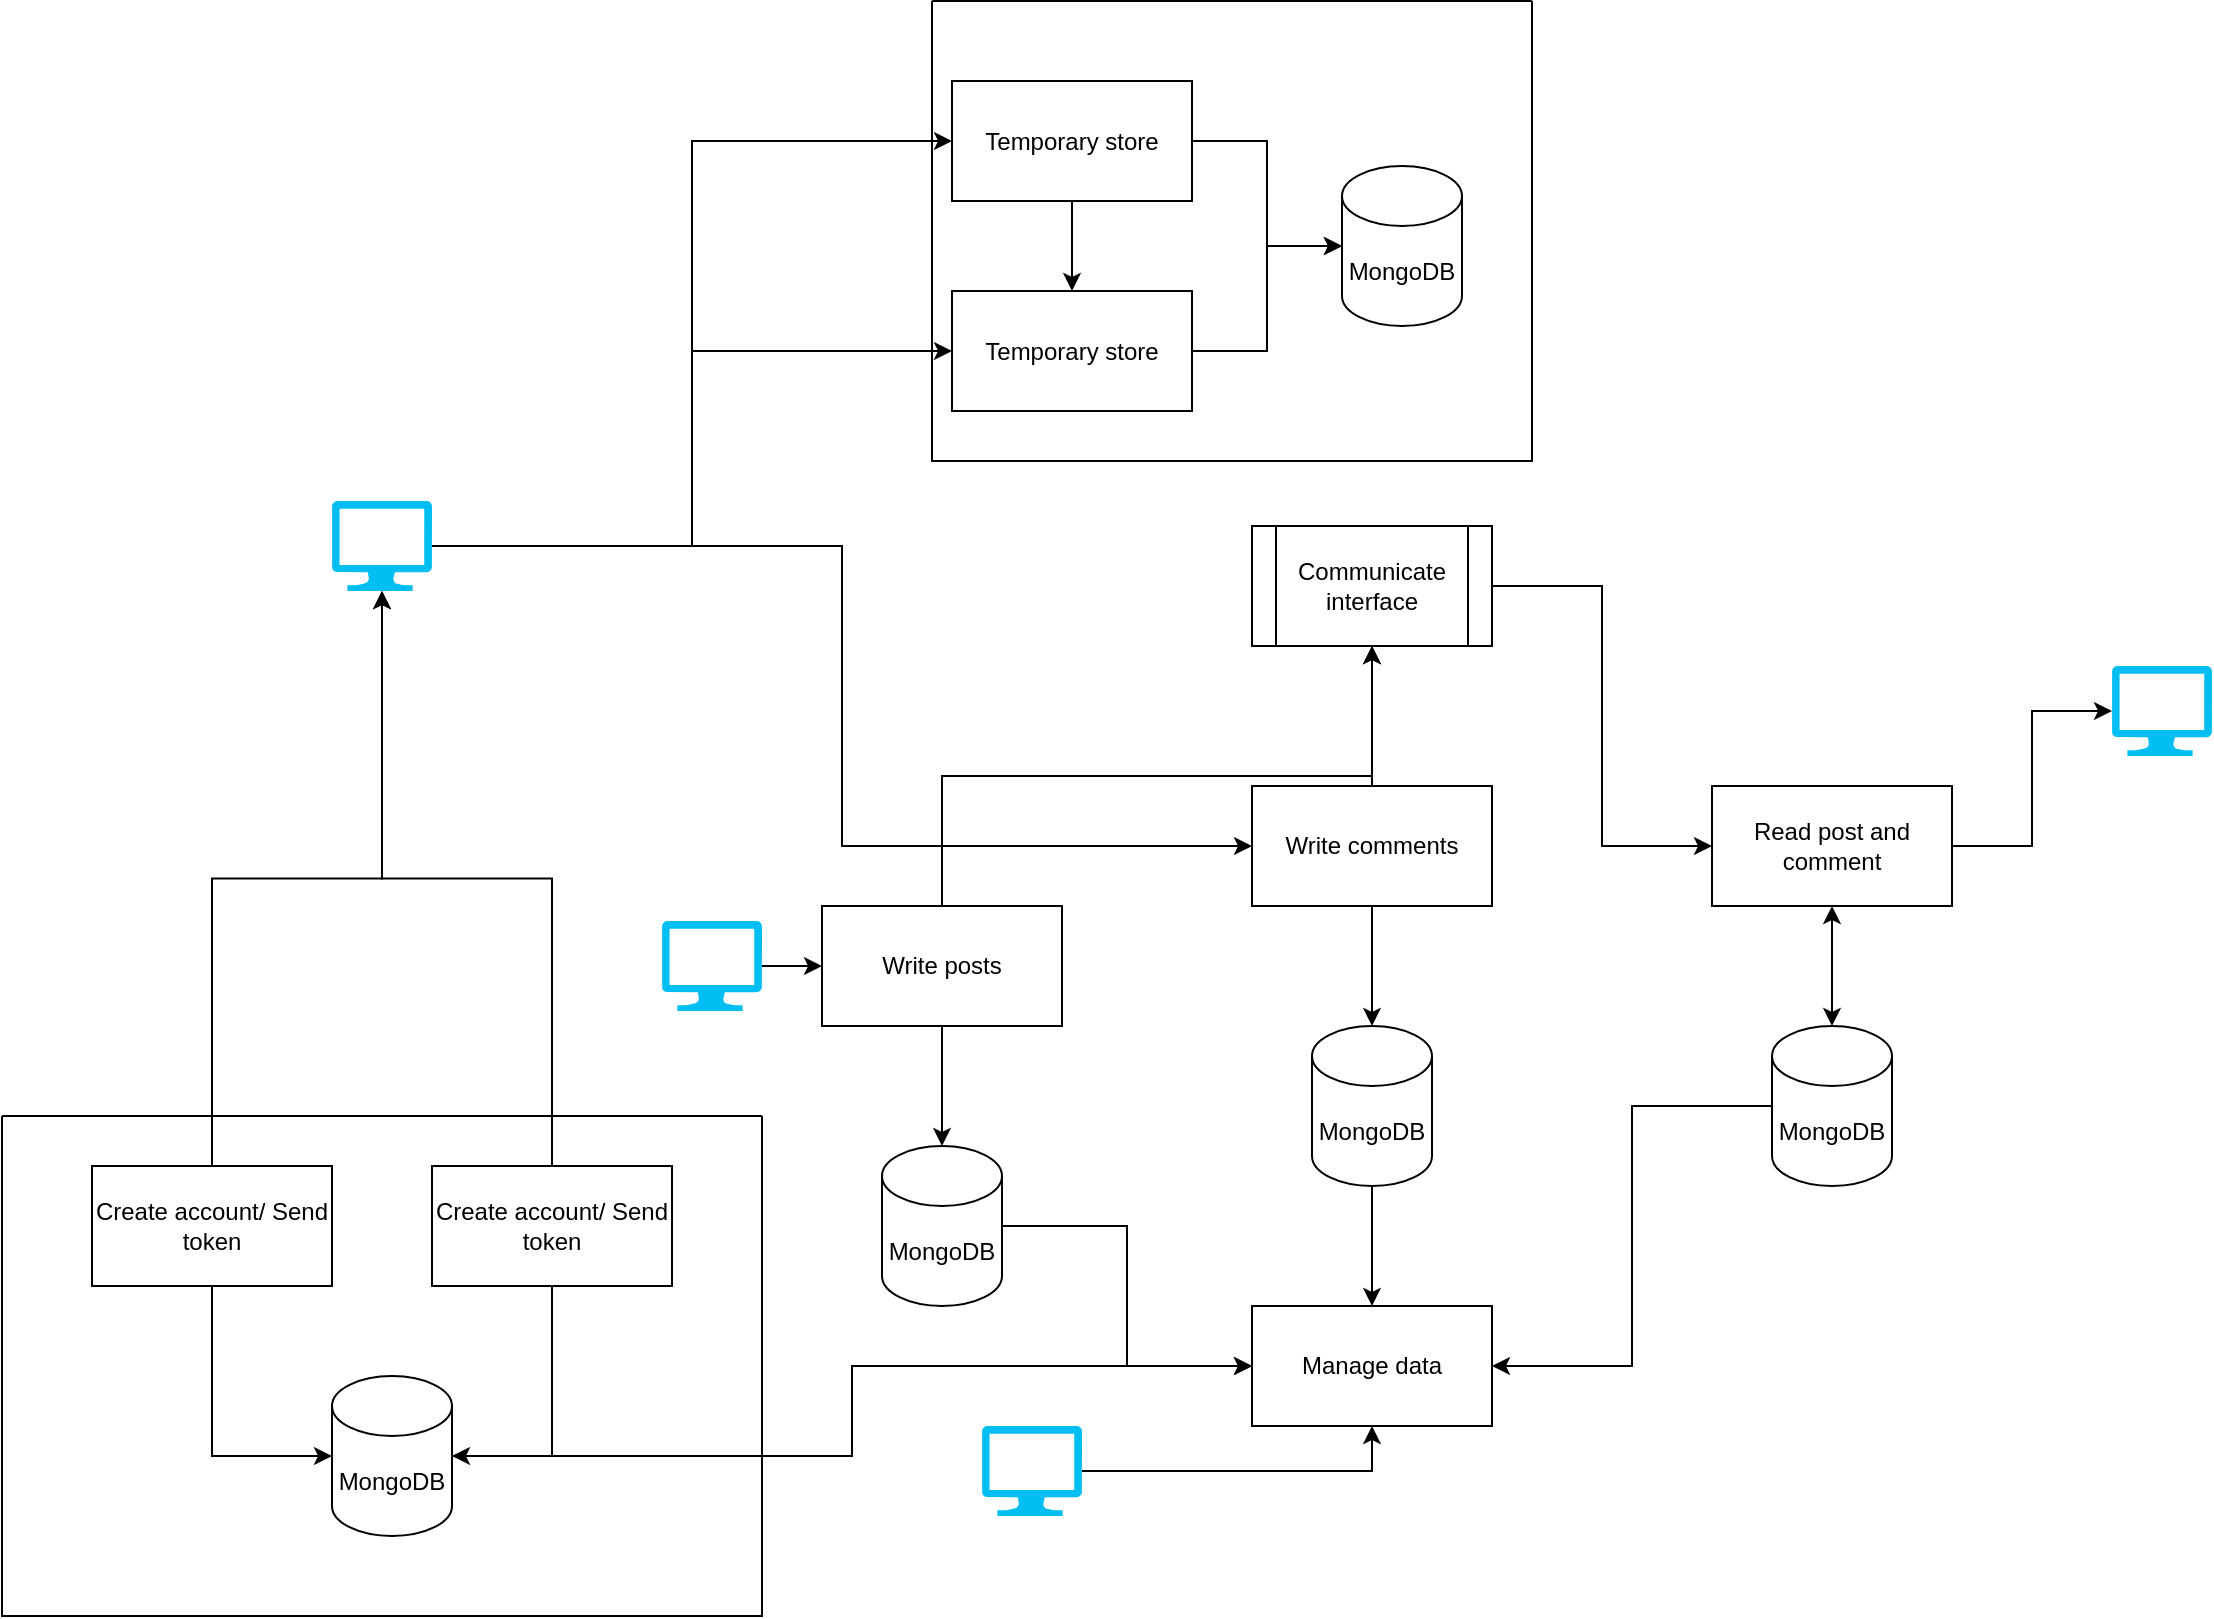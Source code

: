 <mxfile pages="2">
    <diagram id="8dbwGfkumUQ9PZ-0Ag16" name="Page-1">
        <mxGraphModel dx="2521" dy="2084" grid="1" gridSize="10" guides="1" tooltips="1" connect="1" arrows="1" fold="1" page="1" pageScale="1" pageWidth="850" pageHeight="1100" math="0" shadow="0">
            <root>
                <mxCell id="0"/>
                <mxCell id="1" parent="0"/>
                <mxCell id="rVlqbmgQ-LGlEKJooQ9A-7" style="edgeStyle=orthogonalEdgeStyle;rounded=0;orthogonalLoop=1;jettySize=auto;html=1;exitX=0.5;exitY=0;exitDx=0;exitDy=0;entryX=0.5;entryY=1;entryDx=0;entryDy=0;startArrow=none;startFill=0;" parent="1" source="hQpjy7H182rVToQNGWJy-1" target="rVlqbmgQ-LGlEKJooQ9A-6" edge="1">
                    <mxGeometry relative="1" as="geometry"/>
                </mxCell>
                <mxCell id="hQpjy7H182rVToQNGWJy-1" value="Write posts" style="rounded=0;whiteSpace=wrap;html=1;" parent="1" vertex="1">
                    <mxGeometry x="155" y="260" width="120" height="60" as="geometry"/>
                </mxCell>
                <mxCell id="rVlqbmgQ-LGlEKJooQ9A-8" style="edgeStyle=orthogonalEdgeStyle;rounded=0;orthogonalLoop=1;jettySize=auto;html=1;startArrow=none;startFill=0;" parent="1" source="hQpjy7H182rVToQNGWJy-2" edge="1">
                    <mxGeometry relative="1" as="geometry">
                        <mxPoint x="430" y="130" as="targetPoint"/>
                    </mxGeometry>
                </mxCell>
                <mxCell id="hQpjy7H182rVToQNGWJy-2" value="Write comments" style="rounded=0;whiteSpace=wrap;html=1;" parent="1" vertex="1">
                    <mxGeometry x="370" y="200" width="120" height="60" as="geometry"/>
                </mxCell>
                <mxCell id="rVlqbmgQ-LGlEKJooQ9A-13" style="edgeStyle=orthogonalEdgeStyle;rounded=0;orthogonalLoop=1;jettySize=auto;html=1;exitX=0;exitY=0.5;exitDx=0;exitDy=0;entryX=1;entryY=0.5;entryDx=0;entryDy=0;startArrow=classic;startFill=1;endArrow=none;endFill=0;" parent="1" source="hQpjy7H182rVToQNGWJy-4" target="rVlqbmgQ-LGlEKJooQ9A-6" edge="1">
                    <mxGeometry relative="1" as="geometry"/>
                </mxCell>
                <mxCell id="rVlqbmgQ-LGlEKJooQ9A-21" style="edgeStyle=orthogonalEdgeStyle;rounded=0;orthogonalLoop=1;jettySize=auto;html=1;entryX=0;entryY=0.5;entryDx=0;entryDy=0;entryPerimeter=0;startArrow=none;startFill=0;endArrow=classic;endFill=1;" parent="1" source="hQpjy7H182rVToQNGWJy-4" target="rVlqbmgQ-LGlEKJooQ9A-20" edge="1">
                    <mxGeometry relative="1" as="geometry"/>
                </mxCell>
                <mxCell id="hQpjy7H182rVToQNGWJy-4" value="Read post and comment" style="rounded=0;whiteSpace=wrap;html=1;" parent="1" vertex="1">
                    <mxGeometry x="600" y="200" width="120" height="60" as="geometry"/>
                </mxCell>
                <mxCell id="hQpjy7H182rVToQNGWJy-9" value="" style="edgeStyle=orthogonalEdgeStyle;rounded=0;orthogonalLoop=1;jettySize=auto;html=1;startArrow=classic;startFill=1;endArrow=none;endFill=0;" parent="1" source="hQpjy7H182rVToQNGWJy-5" target="hQpjy7H182rVToQNGWJy-1" edge="1">
                    <mxGeometry relative="1" as="geometry"/>
                </mxCell>
                <mxCell id="rVlqbmgQ-LGlEKJooQ9A-52" style="edgeStyle=orthogonalEdgeStyle;rounded=0;orthogonalLoop=1;jettySize=auto;html=1;entryX=0;entryY=0.5;entryDx=0;entryDy=0;startArrow=none;startFill=0;endArrow=classic;endFill=1;" parent="1" source="hQpjy7H182rVToQNGWJy-5" target="rVlqbmgQ-LGlEKJooQ9A-46" edge="1">
                    <mxGeometry relative="1" as="geometry"/>
                </mxCell>
                <mxCell id="hQpjy7H182rVToQNGWJy-5" value="MongoDB" style="shape=cylinder3;whiteSpace=wrap;html=1;boundedLbl=1;backgroundOutline=1;size=15;" parent="1" vertex="1">
                    <mxGeometry x="185" y="380" width="60" height="80" as="geometry"/>
                </mxCell>
                <mxCell id="hQpjy7H182rVToQNGWJy-10" value="" style="edgeStyle=orthogonalEdgeStyle;rounded=0;orthogonalLoop=1;jettySize=auto;html=1;startArrow=classic;startFill=1;endArrow=none;endFill=0;" parent="1" source="hQpjy7H182rVToQNGWJy-6" target="hQpjy7H182rVToQNGWJy-2" edge="1">
                    <mxGeometry relative="1" as="geometry"/>
                </mxCell>
                <mxCell id="rVlqbmgQ-LGlEKJooQ9A-53" style="edgeStyle=orthogonalEdgeStyle;rounded=0;orthogonalLoop=1;jettySize=auto;html=1;exitX=0.5;exitY=1;exitDx=0;exitDy=0;exitPerimeter=0;entryX=0.5;entryY=0;entryDx=0;entryDy=0;startArrow=none;startFill=0;endArrow=classic;endFill=1;" parent="1" source="hQpjy7H182rVToQNGWJy-6" target="rVlqbmgQ-LGlEKJooQ9A-46" edge="1">
                    <mxGeometry relative="1" as="geometry"/>
                </mxCell>
                <mxCell id="hQpjy7H182rVToQNGWJy-6" value="MongoDB" style="shape=cylinder3;whiteSpace=wrap;html=1;boundedLbl=1;backgroundOutline=1;size=15;" parent="1" vertex="1">
                    <mxGeometry x="400" y="320" width="60" height="80" as="geometry"/>
                </mxCell>
                <mxCell id="hQpjy7H182rVToQNGWJy-12" value="" style="edgeStyle=orthogonalEdgeStyle;rounded=0;orthogonalLoop=1;jettySize=auto;html=1;startArrow=classic;startFill=1;" parent="1" source="hQpjy7H182rVToQNGWJy-8" target="hQpjy7H182rVToQNGWJy-4" edge="1">
                    <mxGeometry relative="1" as="geometry"/>
                </mxCell>
                <mxCell id="rVlqbmgQ-LGlEKJooQ9A-54" style="edgeStyle=orthogonalEdgeStyle;rounded=0;orthogonalLoop=1;jettySize=auto;html=1;entryX=1;entryY=0.5;entryDx=0;entryDy=0;startArrow=none;startFill=0;endArrow=classic;endFill=1;" parent="1" source="hQpjy7H182rVToQNGWJy-8" target="rVlqbmgQ-LGlEKJooQ9A-46" edge="1">
                    <mxGeometry relative="1" as="geometry"/>
                </mxCell>
                <mxCell id="hQpjy7H182rVToQNGWJy-8" value="MongoDB" style="shape=cylinder3;whiteSpace=wrap;html=1;boundedLbl=1;backgroundOutline=1;size=15;" parent="1" vertex="1">
                    <mxGeometry x="630" y="320" width="60" height="80" as="geometry"/>
                </mxCell>
                <mxCell id="rVlqbmgQ-LGlEKJooQ9A-6" value="Communicate interface" style="shape=process;whiteSpace=wrap;html=1;backgroundOutline=1;fontFamily=Helvetica;fontSize=12;fontColor=#000000;align=center;strokeColor=#000000;fillColor=#ffffff;" parent="1" vertex="1">
                    <mxGeometry x="370" y="70" width="120" height="60" as="geometry"/>
                </mxCell>
                <mxCell id="rVlqbmgQ-LGlEKJooQ9A-19" style="edgeStyle=orthogonalEdgeStyle;rounded=0;orthogonalLoop=1;jettySize=auto;html=1;entryX=0;entryY=0.5;entryDx=0;entryDy=0;startArrow=none;startFill=0;endArrow=classic;endFill=1;" parent="1" source="rVlqbmgQ-LGlEKJooQ9A-18" target="hQpjy7H182rVToQNGWJy-2" edge="1">
                    <mxGeometry relative="1" as="geometry"/>
                </mxCell>
                <mxCell id="3uQAn1fJEeTq8zL6ZX9e-6" style="edgeStyle=orthogonalEdgeStyle;rounded=0;orthogonalLoop=1;jettySize=auto;html=1;entryX=0;entryY=0.5;entryDx=0;entryDy=0;" parent="1" source="rVlqbmgQ-LGlEKJooQ9A-18" target="rVlqbmgQ-LGlEKJooQ9A-23" edge="1">
                    <mxGeometry relative="1" as="geometry"/>
                </mxCell>
                <mxCell id="3uQAn1fJEeTq8zL6ZX9e-7" style="edgeStyle=orthogonalEdgeStyle;rounded=0;orthogonalLoop=1;jettySize=auto;html=1;entryX=0;entryY=0.5;entryDx=0;entryDy=0;" parent="1" source="rVlqbmgQ-LGlEKJooQ9A-18" target="rVlqbmgQ-LGlEKJooQ9A-24" edge="1">
                    <mxGeometry relative="1" as="geometry"/>
                </mxCell>
                <mxCell id="rVlqbmgQ-LGlEKJooQ9A-18" value="" style="verticalLabelPosition=bottom;html=1;verticalAlign=top;align=center;strokeColor=none;fillColor=#00BEF2;shape=mxgraph.azure.computer;pointerEvents=1;" parent="1" vertex="1">
                    <mxGeometry x="-90" y="57.5" width="50" height="45" as="geometry"/>
                </mxCell>
                <mxCell id="rVlqbmgQ-LGlEKJooQ9A-20" value="" style="verticalLabelPosition=bottom;html=1;verticalAlign=top;align=center;strokeColor=none;fillColor=#00BEF2;shape=mxgraph.azure.computer;pointerEvents=1;" parent="1" vertex="1">
                    <mxGeometry x="800" y="140" width="50" height="45" as="geometry"/>
                </mxCell>
                <mxCell id="rVlqbmgQ-LGlEKJooQ9A-64" value="" style="edgeStyle=orthogonalEdgeStyle;rounded=0;orthogonalLoop=1;jettySize=auto;html=1;startArrow=none;startFill=0;endArrow=classic;endFill=1;" parent="1" source="rVlqbmgQ-LGlEKJooQ9A-33" target="hQpjy7H182rVToQNGWJy-1" edge="1">
                    <mxGeometry relative="1" as="geometry"/>
                </mxCell>
                <mxCell id="rVlqbmgQ-LGlEKJooQ9A-33" value="" style="verticalLabelPosition=bottom;html=1;verticalAlign=top;align=center;strokeColor=none;fillColor=#00BEF2;shape=mxgraph.azure.computer;pointerEvents=1;" parent="1" vertex="1">
                    <mxGeometry x="75" y="267.5" width="50" height="45" as="geometry"/>
                </mxCell>
                <mxCell id="rVlqbmgQ-LGlEKJooQ9A-37" value="" style="swimlane;startSize=0;" parent="1" vertex="1">
                    <mxGeometry x="210" y="-192.5" width="300" height="230" as="geometry"/>
                </mxCell>
                <mxCell id="3uQAn1fJEeTq8zL6ZX9e-25" style="edgeStyle=orthogonalEdgeStyle;rounded=0;orthogonalLoop=1;jettySize=auto;html=1;entryX=0;entryY=0.5;entryDx=0;entryDy=0;entryPerimeter=0;" parent="rVlqbmgQ-LGlEKJooQ9A-37" source="rVlqbmgQ-LGlEKJooQ9A-24" target="rVlqbmgQ-LGlEKJooQ9A-25" edge="1">
                    <mxGeometry relative="1" as="geometry"/>
                </mxCell>
                <mxCell id="rVlqbmgQ-LGlEKJooQ9A-24" value="Temporary store" style="rounded=0;whiteSpace=wrap;html=1;" parent="rVlqbmgQ-LGlEKJooQ9A-37" vertex="1">
                    <mxGeometry x="10" y="145" width="120" height="60" as="geometry"/>
                </mxCell>
                <mxCell id="2" value="" style="edgeStyle=none;html=1;" parent="rVlqbmgQ-LGlEKJooQ9A-37" source="rVlqbmgQ-LGlEKJooQ9A-23" target="rVlqbmgQ-LGlEKJooQ9A-24" edge="1">
                    <mxGeometry relative="1" as="geometry"/>
                </mxCell>
                <mxCell id="rVlqbmgQ-LGlEKJooQ9A-23" value="Temporary store" style="rounded=0;whiteSpace=wrap;html=1;" parent="rVlqbmgQ-LGlEKJooQ9A-37" vertex="1">
                    <mxGeometry x="10" y="40" width="120" height="60" as="geometry"/>
                </mxCell>
                <mxCell id="rVlqbmgQ-LGlEKJooQ9A-25" value="MongoDB" style="shape=cylinder3;whiteSpace=wrap;html=1;boundedLbl=1;backgroundOutline=1;size=15;" parent="rVlqbmgQ-LGlEKJooQ9A-37" vertex="1">
                    <mxGeometry x="205" y="82.5" width="60" height="80" as="geometry"/>
                </mxCell>
                <mxCell id="rVlqbmgQ-LGlEKJooQ9A-27" style="edgeStyle=orthogonalEdgeStyle;rounded=0;orthogonalLoop=1;jettySize=auto;html=1;entryX=0;entryY=0.5;entryDx=0;entryDy=0;entryPerimeter=0;startArrow=none;startFill=0;endArrow=classic;endFill=1;" parent="rVlqbmgQ-LGlEKJooQ9A-37" source="rVlqbmgQ-LGlEKJooQ9A-23" target="rVlqbmgQ-LGlEKJooQ9A-25" edge="1">
                    <mxGeometry relative="1" as="geometry"/>
                </mxCell>
                <mxCell id="rVlqbmgQ-LGlEKJooQ9A-46" value="Manage data" style="rounded=0;whiteSpace=wrap;html=1;" parent="1" vertex="1">
                    <mxGeometry x="370" y="460" width="120" height="60" as="geometry"/>
                </mxCell>
                <mxCell id="rVlqbmgQ-LGlEKJooQ9A-62" style="edgeStyle=orthogonalEdgeStyle;rounded=0;orthogonalLoop=1;jettySize=auto;html=1;entryX=0.5;entryY=1;entryDx=0;entryDy=0;startArrow=none;startFill=0;endArrow=classic;endFill=1;" parent="1" source="rVlqbmgQ-LGlEKJooQ9A-55" target="rVlqbmgQ-LGlEKJooQ9A-46" edge="1">
                    <mxGeometry relative="1" as="geometry"/>
                </mxCell>
                <mxCell id="rVlqbmgQ-LGlEKJooQ9A-55" value="" style="verticalLabelPosition=bottom;html=1;verticalAlign=top;align=center;strokeColor=none;fillColor=#00BEF2;shape=mxgraph.azure.computer;pointerEvents=1;" parent="1" vertex="1">
                    <mxGeometry x="235" y="520" width="50" height="45" as="geometry"/>
                </mxCell>
                <mxCell id="rVlqbmgQ-LGlEKJooQ9A-71" style="edgeStyle=orthogonalEdgeStyle;rounded=0;orthogonalLoop=1;jettySize=auto;html=1;entryX=0;entryY=0.5;entryDx=0;entryDy=0;startArrow=none;startFill=0;endArrow=classic;endFill=1;" parent="1" source="rVlqbmgQ-LGlEKJooQ9A-67" target="rVlqbmgQ-LGlEKJooQ9A-46" edge="1">
                    <mxGeometry relative="1" as="geometry"/>
                </mxCell>
                <mxCell id="3uQAn1fJEeTq8zL6ZX9e-11" value="" style="swimlane;startSize=0;" parent="1" vertex="1">
                    <mxGeometry x="-255" y="365" width="380" height="250" as="geometry"/>
                </mxCell>
                <mxCell id="3uQAn1fJEeTq8zL6ZX9e-23" style="edgeStyle=orthogonalEdgeStyle;rounded=0;orthogonalLoop=1;jettySize=auto;html=1;entryX=0;entryY=0.5;entryDx=0;entryDy=0;entryPerimeter=0;" parent="3uQAn1fJEeTq8zL6ZX9e-11" source="rVlqbmgQ-LGlEKJooQ9A-66" target="rVlqbmgQ-LGlEKJooQ9A-67" edge="1">
                    <mxGeometry relative="1" as="geometry"/>
                </mxCell>
                <mxCell id="rVlqbmgQ-LGlEKJooQ9A-66" value="Create account/ Send token" style="rounded=0;whiteSpace=wrap;html=1;" parent="3uQAn1fJEeTq8zL6ZX9e-11" vertex="1">
                    <mxGeometry x="45" y="25" width="120" height="60" as="geometry"/>
                </mxCell>
                <mxCell id="rVlqbmgQ-LGlEKJooQ9A-67" value="MongoDB" style="shape=cylinder3;whiteSpace=wrap;html=1;boundedLbl=1;backgroundOutline=1;size=15;" parent="3uQAn1fJEeTq8zL6ZX9e-11" vertex="1">
                    <mxGeometry x="165" y="130" width="60" height="80" as="geometry"/>
                </mxCell>
                <mxCell id="3uQAn1fJEeTq8zL6ZX9e-22" style="edgeStyle=orthogonalEdgeStyle;rounded=0;orthogonalLoop=1;jettySize=auto;html=1;entryX=1;entryY=0.5;entryDx=0;entryDy=0;entryPerimeter=0;" parent="3uQAn1fJEeTq8zL6ZX9e-11" source="3uQAn1fJEeTq8zL6ZX9e-18" target="rVlqbmgQ-LGlEKJooQ9A-67" edge="1">
                    <mxGeometry relative="1" as="geometry"/>
                </mxCell>
                <mxCell id="3uQAn1fJEeTq8zL6ZX9e-18" value="Create account/ Send token" style="rounded=0;whiteSpace=wrap;html=1;" parent="3uQAn1fJEeTq8zL6ZX9e-11" vertex="1">
                    <mxGeometry x="215" y="25" width="120" height="60" as="geometry"/>
                </mxCell>
                <mxCell id="3uQAn1fJEeTq8zL6ZX9e-19" style="edgeStyle=orthogonalEdgeStyle;rounded=0;orthogonalLoop=1;jettySize=auto;html=1;entryX=0.5;entryY=1;entryDx=0;entryDy=0;entryPerimeter=0;" parent="1" source="rVlqbmgQ-LGlEKJooQ9A-66" target="rVlqbmgQ-LGlEKJooQ9A-18" edge="1">
                    <mxGeometry relative="1" as="geometry"/>
                </mxCell>
                <mxCell id="3uQAn1fJEeTq8zL6ZX9e-20" style="edgeStyle=orthogonalEdgeStyle;rounded=0;orthogonalLoop=1;jettySize=auto;html=1;entryX=0.5;entryY=1;entryDx=0;entryDy=0;entryPerimeter=0;" parent="1" source="3uQAn1fJEeTq8zL6ZX9e-18" target="rVlqbmgQ-LGlEKJooQ9A-18" edge="1">
                    <mxGeometry relative="1" as="geometry"/>
                </mxCell>
            </root>
        </mxGraphModel>
    </diagram>
</mxfile>